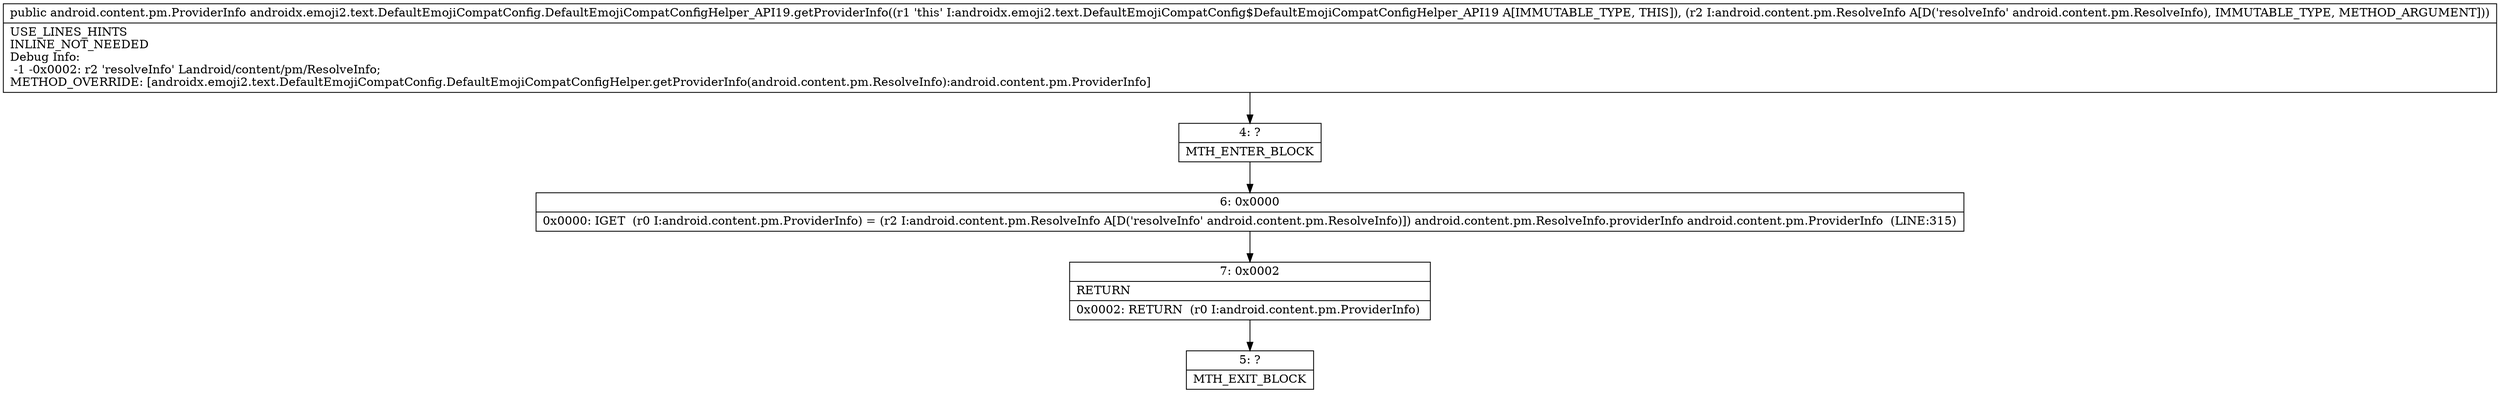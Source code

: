 digraph "CFG forandroidx.emoji2.text.DefaultEmojiCompatConfig.DefaultEmojiCompatConfigHelper_API19.getProviderInfo(Landroid\/content\/pm\/ResolveInfo;)Landroid\/content\/pm\/ProviderInfo;" {
Node_4 [shape=record,label="{4\:\ ?|MTH_ENTER_BLOCK\l}"];
Node_6 [shape=record,label="{6\:\ 0x0000|0x0000: IGET  (r0 I:android.content.pm.ProviderInfo) = (r2 I:android.content.pm.ResolveInfo A[D('resolveInfo' android.content.pm.ResolveInfo)]) android.content.pm.ResolveInfo.providerInfo android.content.pm.ProviderInfo  (LINE:315)\l}"];
Node_7 [shape=record,label="{7\:\ 0x0002|RETURN\l|0x0002: RETURN  (r0 I:android.content.pm.ProviderInfo) \l}"];
Node_5 [shape=record,label="{5\:\ ?|MTH_EXIT_BLOCK\l}"];
MethodNode[shape=record,label="{public android.content.pm.ProviderInfo androidx.emoji2.text.DefaultEmojiCompatConfig.DefaultEmojiCompatConfigHelper_API19.getProviderInfo((r1 'this' I:androidx.emoji2.text.DefaultEmojiCompatConfig$DefaultEmojiCompatConfigHelper_API19 A[IMMUTABLE_TYPE, THIS]), (r2 I:android.content.pm.ResolveInfo A[D('resolveInfo' android.content.pm.ResolveInfo), IMMUTABLE_TYPE, METHOD_ARGUMENT]))  | USE_LINES_HINTS\lINLINE_NOT_NEEDED\lDebug Info:\l  \-1 \-0x0002: r2 'resolveInfo' Landroid\/content\/pm\/ResolveInfo;\lMETHOD_OVERRIDE: [androidx.emoji2.text.DefaultEmojiCompatConfig.DefaultEmojiCompatConfigHelper.getProviderInfo(android.content.pm.ResolveInfo):android.content.pm.ProviderInfo]\l}"];
MethodNode -> Node_4;Node_4 -> Node_6;
Node_6 -> Node_7;
Node_7 -> Node_5;
}


